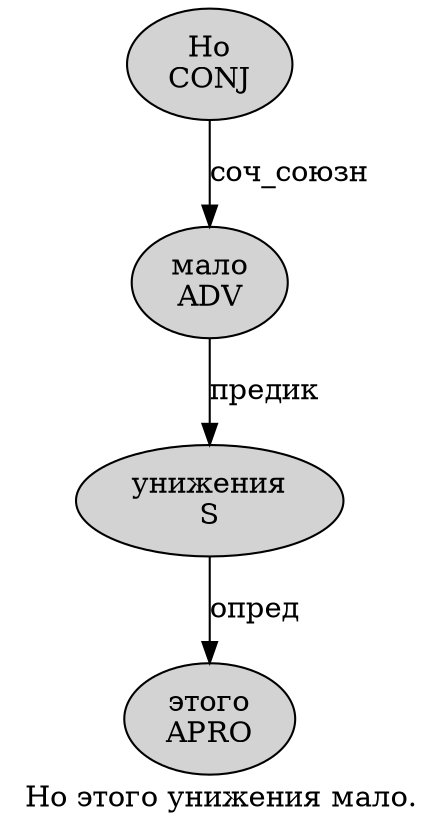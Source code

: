 digraph SENTENCE_3317 {
	graph [label="Но этого унижения мало."]
	node [style=filled]
		0 [label="Но
CONJ" color="" fillcolor=lightgray penwidth=1 shape=ellipse]
		1 [label="этого
APRO" color="" fillcolor=lightgray penwidth=1 shape=ellipse]
		2 [label="унижения
S" color="" fillcolor=lightgray penwidth=1 shape=ellipse]
		3 [label="мало
ADV" color="" fillcolor=lightgray penwidth=1 shape=ellipse]
			3 -> 2 [label="предик"]
			0 -> 3 [label="соч_союзн"]
			2 -> 1 [label="опред"]
}